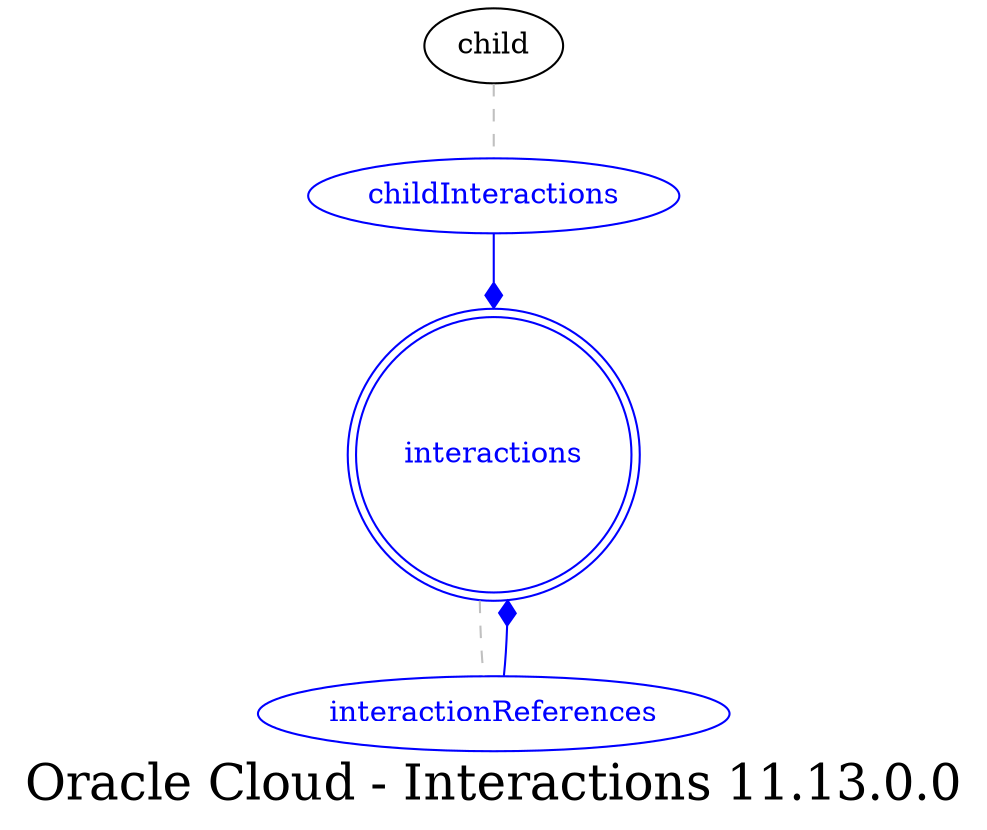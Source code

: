 digraph LexiconGraph {
graph[label="Oracle Cloud - Interactions 11.13.0.0", fontsize=24]
splines=true
"interactions" [color=blue, fontcolor=blue, shape=doublecircle]
"childInteractions" -> "interactions" [color=blue, fontcolor=blue, arrowhead=diamond, arrowtail=none]
"childInteractions" [color=blue, fontcolor=blue, shape=ellipse]
"child" -> "childInteractions" [color=grey, fontcolor=grey, arrowhead=none, arrowtail=none, style=dashed]
"interactionReferences" -> "interactions" [color=blue, fontcolor=blue, arrowhead=diamond, arrowtail=none]
"interactionReferences" [color=blue, fontcolor=blue, shape=ellipse]
"interactions" -> "interactionReferences" [color=grey, fontcolor=grey, arrowhead=none, arrowtail=none, style=dashed]
}
